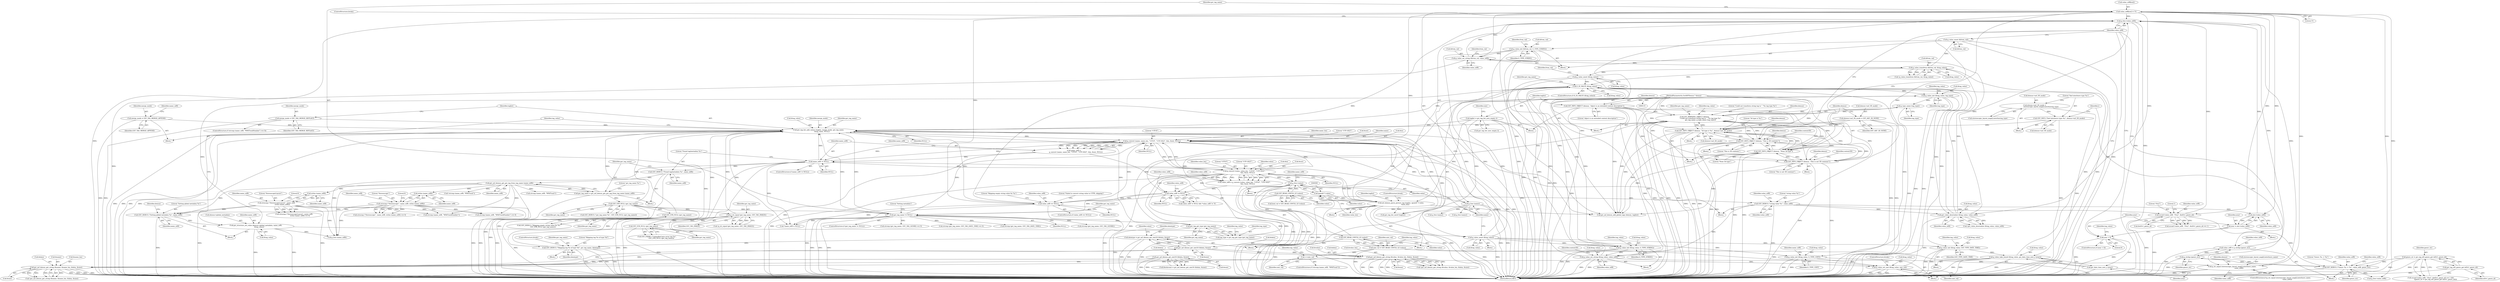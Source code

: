 digraph "1_gst-plugins-ugly_d21017b52a585f145e8d62781bcc1c5fefc7ee37@API" {
"1000476" [label="(Call,g_free (value_utf8))"];
"1000363" [label="(Call,g_value_set_string (&from_val, value_utf8))"];
"1000359" [label="(Call,g_value_init (&from_val, G_TYPE_STRING))"];
"1000384" [label="(Call,g_value_unset (&from_val))"];
"1000369" [label="(Call,g_value_transform (&from_val, &tag_value))"];
"1000353" [label="(Call,gst_value_deserialize (&tag_value, value_utf8))"];
"1000347" [label="(Call,g_value_init (&tag_value, tag_type))"];
"1000569" [label="(Call,G_IS_VALUE (&tag_value))"];
"1000395" [label="(Call,g_value_set_string (&tag_value, value_utf8))"];
"1000391" [label="(Call,g_value_init (&tag_value, G_TYPE_STRING))"];
"1000608" [label="(Call,g_value_unset (&tag_value))"];
"1000601" [label="(Call,gst_structure_set_value (demux->global_metadata, name_utf8,\n              &tag_value))"];
"1000598" [label="(Call,GST_DEBUG (\"Setting global metadata %s\", name_utf8))"];
"1000405" [label="(Call,strncmp (\"StereoscopicLayout\", name_utf8,\n                        strlen (name_utf8)))"];
"1000408" [label="(Call,strlen (name_utf8))"];
"1000233" [label="(Call,gst_asf_demux_get_gst_tag_from_tag_name (name_utf8))"];
"1000228" [label="(Call,GST_DEBUG (\"Found tag/metadata %s\", name_utf8))"];
"1000224" [label="(Call,name_utf8 != NULL)"];
"1000211" [label="(Call,name_utf8 =\n        g_convert (name, name_len, \"UTF-8\", \"UTF-16LE\", &in, &out, NULL))"];
"1000213" [label="(Call,g_convert (name, name_len, \"UTF-8\", \"UTF-16LE\", &in, &out, NULL))"];
"1000611" [label="(Call,g_free (name))"];
"1000247" [label="(Call,g_convert (value, value_len, \"UTF-8\", \"UTF-16LE\",\n              &in, &out, NULL))"];
"1000613" [label="(Call,g_free (value))"];
"1000532" [label="(Call,GST_READ_UINT32_LE (value))"];
"1000499" [label="(Call,(guint8 *) value)"];
"1000509" [label="(Call,GST_READ_UINT32_LE (value))"];
"1000497" [label="(Call,asf_demux_parse_picture_tag (taglist, (guint8 *) value,\n                  value_len))"];
"1000131" [label="(Call,taglist = gst_tag_list_new_empty ())"];
"1000589" [label="(Call,gst_tag_list_add_values (taglist, merge_mode, gst_tag_name,\n              &tag_value, NULL))"];
"1000586" [label="(Call,merge_mode = GST_TAG_MERGE_REPLACE)"];
"1000577" [label="(Call,merge_mode = GST_TAG_MERGE_APPEND)"];
"1000237" [label="(Call,GST_STR_NULL (gst_tag_name))"];
"1000231" [label="(Call,gst_tag_name = gst_asf_demux_get_gst_tag_from_tag_name (name_utf8))"];
"1000492" [label="(Call,GST_STR_NULL (gst_tag_name))"];
"1000486" [label="(Call,g_str_equal (gst_tag_name, GST_TAG_IMAGE))"];
"1000474" [label="(Call,GST_STR_NULL (gst_tag_name))"];
"1000563" [label="(Call,GST_DEBUG (\"Skipping tag %s of type %d\", gst_tag_name, datatype))"];
"1000189" [label="(Call,datatype = gst_asf_demux_get_uint16 (&data, &size))"];
"1000191" [label="(Call,gst_asf_demux_get_uint16 (&data, &size))"];
"1000171" [label="(Call,gst_asf_demux_get_string (&name, &name_len, &data, &size))"];
"1000141" [label="(Call,gst_asf_demux_get_uint16 (&data, &size))"];
"1000198" [label="(Call,gst_asf_demux_get_string (&value, &value_len, &data, &size))"];
"1000375" [label="(Call,GST_WARNING_OBJECT (demux,\n                        \"Could not transform string tag to \" \"%s tag type %s\",\n                        gst_tag_name, g_type_name (tag_type)))"];
"1000446" [label="(Call,GST_INFO_OBJECT (demux, \"3d type is %u\", demux->asf_3D_mode))"];
"1000546" [label="(Call,GST_INFO_OBJECT (demux, \"This is 3D contents\"))"];
"1000459" [label="(Call,GST_INFO_OBJECT (demux, \"None 3d type\"))"];
"1000554" [label="(Call,GST_INFO_OBJECT (demux, \"This is not 3D contenst\"))"];
"1000128" [label="(Call,GST_INFO_OBJECT (demux, \"object is an extended content description\"))"];
"1000116" [label="(MethodParameterIn,GstASFDemux * demux)"];
"1000454" [label="(Call,demux->asf_3D_mode = GST_ASF_3D_NONE)"];
"1000441" [label="(Call,GST_INFO (\"find interleave type %u\", demux->asf_3D_mode))"];
"1000432" [label="(Call,demux->asf_3D_mode =\n                          stereoscopic_layout_map[i].interleaving_type)"];
"1000345" [label="(Call,gst_tag_get_type (gst_tag_name))"];
"1000276" [label="(Call,gst_tag_name != NULL)"];
"1000259" [label="(Call,value_utf8 != NULL)"];
"1000245" [label="(Call,value_utf8 = g_convert (value, value_len, \"UTF-8\", \"UTF-16LE\",\n              &in, &out, NULL))"];
"1000270" [label="(Call,value_utf8[out] = '\0')"];
"1000379" [label="(Call,g_type_name (tag_type))"];
"1000464" [label="(Call,value_utf8 == NULL)"];
"1000536" [label="(Call,strncmp (\"Stereoscopic\", name_utf8, strlen (name_utf8)))"];
"1000539" [label="(Call,strlen (name_utf8))"];
"1000267" [label="(Call,GST_DEBUG (\"string value %s\", value_utf8))"];
"1000301" [label="(Call,g_value_take_boxed (&tag_value, gst_date_time_new_y (year)))"];
"1000297" [label="(Call,g_value_init (&tag_value, GST_TYPE_DATE_TIME))"];
"1000304" [label="(Call,gst_date_time_new_y (year))"];
"1000293" [label="(Call,year > 0)"];
"1000288" [label="(Call,year = atoi (value_utf8))"];
"1000290" [label="(Call,atoi (value_utf8))"];
"1000522" [label="(Call,g_value_set_uint (&tag_value, uint_val))"];
"1000511" [label="(Call,g_value_init (&tag_value, G_TYPE_UINT))"];
"1000520" [label="(Call,++uint_val)"];
"1000507" [label="(Call,uint_val = GST_READ_UINT32_LE (value))"];
"1000381" [label="(Call,g_value_unset (&tag_value))"];
"1000343" [label="(Call,tag_type = gst_tag_get_type (gst_tag_name))"];
"1000319" [label="(Call,sscanf (value_utf8, \"(%u)\", &id3v1_genre_id))"];
"1000424" [label="(Call,g_str_equal (stereoscopic_layout_map[i].interleave_name,\n                            value_utf8))"];
"1000336" [label="(Call,value_utf8 = g_strdup (genre_str))"];
"1000338" [label="(Call,g_strdup (genre_str))"];
"1000330" [label="(Call,GST_DEBUG (\"Genre: %s -> %s\", value_utf8, genre_str))"];
"1000325" [label="(Call,genre_str = gst_tag_id3_genre_get (id3v1_genre_id))"];
"1000327" [label="(Call,gst_tag_id3_genre_get (id3v1_genre_id))"];
"1000331" [label="(Literal,\"Genre: %s -> %s\")"];
"1000243" [label="(Block,)"];
"1000254" [label="(Call,&out)"];
"1000231" [label="(Call,gst_tag_name = gst_asf_demux_get_gst_tag_from_tag_name (name_utf8))"];
"1000541" [label="(Literal,0)"];
"1000498" [label="(Identifier,taglist)"];
"1000269" [label="(Identifier,value_utf8)"];
"1000229" [label="(Literal,\"Found tag/metadata %s\")"];
"1000603" [label="(Identifier,demux)"];
"1000568" [label="(ControlStructure,if (G_IS_VALUE (&tag_value)))"];
"1000355" [label="(Identifier,tag_value)"];
"1000383" [label="(Identifier,tag_value)"];
"1000321" [label="(Literal,\"(%u)\")"];
"1000170" [label="(Call,!gst_asf_demux_get_string (&name, &name_len, &data, &size))"];
"1000200" [label="(Identifier,value)"];
"1000222" [label="(Identifier,NULL)"];
"1000332" [label="(Identifier,value_utf8)"];
"1000347" [label="(Call,g_value_init (&tag_value, tag_type))"];
"1000554" [label="(Call,GST_INFO_OBJECT (demux, \"This is not 3D contenst\"))"];
"1000322" [label="(Call,&id3v1_genre_id)"];
"1000256" [label="(Identifier,NULL)"];
"1000432" [label="(Call,demux->asf_3D_mode =\n                          stereoscopic_layout_map[i].interleaving_type)"];
"1000266" [label="(Block,)"];
"1000249" [label="(Identifier,value_len)"];
"1000442" [label="(Literal,\"find interleave type %u\")"];
"1000547" [label="(Identifier,demux)"];
"1000225" [label="(Identifier,name_utf8)"];
"1000133" [label="(Call,gst_tag_list_new_empty ())"];
"1000348" [label="(Call,&tag_value)"];
"1000404" [label="(Call,strncmp (\"StereoscopicLayout\", name_utf8,\n                        strlen (name_utf8)) == 0)"];
"1000540" [label="(Identifier,name_utf8)"];
"1000283" [label="(Identifier,gst_tag_name)"];
"1000524" [label="(Identifier,tag_value)"];
"1000602" [label="(Call,demux->global_metadata)"];
"1000433" [label="(Call,demux->asf_3D_mode)"];
"1000486" [label="(Call,g_str_equal (gst_tag_name, GST_TAG_IMAGE))"];
"1000545" [label="(Block,)"];
"1000609" [label="(Call,&tag_value)"];
"1000614" [label="(Identifier,value)"];
"1000487" [label="(Identifier,gst_tag_name)"];
"1000507" [label="(Call,uint_val = GST_READ_UINT32_LE (value))"];
"1000171" [label="(Call,gst_asf_demux_get_string (&name, &name_len, &data, &size))"];
"1000499" [label="(Call,(guint8 *) value)"];
"1000463" [label="(ControlStructure,if (value_utf8 == NULL))"];
"1000521" [label="(Identifier,uint_val)"];
"1000522" [label="(Call,g_value_set_uint (&tag_value, uint_val))"];
"1000178" [label="(Call,&size)"];
"1000199" [label="(Call,&value)"];
"1000278" [label="(Identifier,NULL)"];
"1000605" [label="(Identifier,name_utf8)"];
"1000246" [label="(Identifier,value_utf8)"];
"1000580" [label="(ControlStructure,if (strcmp (name_utf8, \"WM/TrackNumber\") == 0))"];
"1000518" [label="(Identifier,name_utf8)"];
"1000212" [label="(Identifier,name_utf8)"];
"1000129" [label="(Identifier,demux)"];
"1000289" [label="(Identifier,year)"];
"1000567" [label="(ControlStructure,break;)"];
"1000612" [label="(Identifier,name)"];
"1000516" [label="(Call,!strcmp (name_utf8, \"WM/Track\"))"];
"1000455" [label="(Call,demux->asf_3D_mode)"];
"1000410" [label="(Literal,0)"];
"1000370" [label="(Call,&from_val)"];
"1000305" [label="(Identifier,year)"];
"1000472" [label="(Call,GST_DEBUG (\"Skipping empty string value for %s\",\n                GST_STR_NULL (gst_tag_name)))"];
"1000228" [label="(Call,GST_DEBUG (\"Found tag/metadata %s\", name_utf8))"];
"1000132" [label="(Identifier,taglist)"];
"1000259" [label="(Call,value_utf8 != NULL)"];
"1000309" [label="(Call,strcmp (gst_tag_name, GST_TAG_GENRE))"];
"1000234" [label="(Identifier,name_utf8)"];
"1000337" [label="(Identifier,value_utf8)"];
"1000317" [label="(Call,sscanf (value_utf8, \"(%u)\", &id3v1_genre_id) == 1 &&\n                    ((genre_str = gst_tag_id3_genre_get (id3v1_genre_id))))"];
"1000478" [label="(ControlStructure,break;)"];
"1000356" [label="(Identifier,value_utf8)"];
"1000613" [label="(Call,g_free (value))"];
"1000583" [label="(Identifier,name_utf8)"];
"1000333" [label="(Identifier,genre_str)"];
"1000319" [label="(Call,sscanf (value_utf8, \"(%u)\", &id3v1_genre_id))"];
"1000424" [label="(Call,g_str_equal (stereoscopic_layout_map[i].interleave_name,\n                            value_utf8))"];
"1000371" [label="(Identifier,from_val)"];
"1000530" [label="(Call,bool_val = GST_READ_UINT32_LE (value))"];
"1000344" [label="(Identifier,tag_type)"];
"1000550" [label="(Identifier,content3D)"];
"1000616" [label="(Identifier,name_utf8)"];
"1000271" [label="(Call,value_utf8[out])"];
"1000381" [label="(Call,g_value_unset (&tag_value))"];
"1000343" [label="(Call,tag_type = gst_tag_get_type (gst_tag_name))"];
"1000292" [label="(ControlStructure,if (year > 0))"];
"1000377" [label="(Literal,\"Could not transform string tag to \" \"%s tag type %s\")"];
"1000275" [label="(ControlStructure,if (gst_tag_name != NULL))"];
"1000328" [label="(Identifier,id3v1_genre_id)"];
"1000394" [label="(Identifier,G_TYPE_STRING)"];
"1000176" [label="(Call,&data)"];
"1000465" [label="(Identifier,value_utf8)"];
"1000589" [label="(Call,gst_tag_list_add_values (taglist, merge_mode, gst_tag_name,\n              &tag_value, NULL))"];
"1000230" [label="(Identifier,name_utf8)"];
"1000505" [label="(Block,)"];
"1000536" [label="(Call,strncmp (\"Stereoscopic\", name_utf8, strlen (name_utf8)))"];
"1000116" [label="(MethodParameterIn,GstASFDemux * demux)"];
"1000245" [label="(Call,value_utf8 = g_convert (value, value_len, \"UTF-8\", \"UTF-16LE\",\n              &in, &out, NULL))"];
"1000227" [label="(Block,)"];
"1000329" [label="(Block,)"];
"1000474" [label="(Call,GST_STR_NULL (gst_tag_name))"];
"1000144" [label="(Call,&size)"];
"1000626" [label="(Call,gst_tag_list_unref (taglist))"];
"1000446" [label="(Call,GST_INFO_OBJECT (demux, \"3d type is %u\", demux->asf_3D_mode))"];
"1000501" [label="(Identifier,value)"];
"1000508" [label="(Identifier,uint_val)"];
"1000303" [label="(Identifier,tag_value)"];
"1000325" [label="(Call,genre_str = gst_tag_id3_genre_get (id3v1_genre_id))"];
"1000128" [label="(Call,GST_INFO_OBJECT (demux, \"object is an extended content description\"))"];
"1000398" [label="(Identifier,value_utf8)"];
"1000205" [label="(Call,&size)"];
"1000407" [label="(Identifier,name_utf8)"];
"1000434" [label="(Identifier,demux)"];
"1000509" [label="(Call,GST_READ_UINT32_LE (value))"];
"1000466" [label="(Identifier,NULL)"];
"1000203" [label="(Call,&data)"];
"1000352" [label="(Call,!gst_value_deserialize (&tag_value, value_utf8))"];
"1000226" [label="(Identifier,NULL)"];
"1000335" [label="(Identifier,value_utf8)"];
"1000131" [label="(Call,taglist = gst_tag_list_new_empty ())"];
"1000476" [label="(Call,g_free (value_utf8))"];
"1000555" [label="(Identifier,demux)"];
"1000264" [label="(Identifier,value_utf8)"];
"1000190" [label="(Identifier,datatype)"];
"1000459" [label="(Call,GST_INFO_OBJECT (demux, \"None 3d type\"))"];
"1000334" [label="(Call,g_free (value_utf8))"];
"1000261" [label="(Identifier,NULL)"];
"1000469" [label="(Literal,\"Failed to convert string value to UTF8, skipping\")"];
"1000406" [label="(Literal,\"StereoscopicLayout\")"];
"1000617" [label="(Call,gst_asf_demux_add_global_tags (demux, taglist))"];
"1000473" [label="(Literal,\"Skipping empty string value for %s\")"];
"1000304" [label="(Call,gst_date_time_new_y (year))"];
"1000533" [label="(Identifier,value)"];
"1000606" [label="(Call,&tag_value)"];
"1000490" [label="(Call,GST_FIXME (\"Unhandled byte array tag %s\",\n                  GST_STR_NULL (gst_tag_name)))"];
"1000538" [label="(Identifier,name_utf8)"];
"1000302" [label="(Call,&tag_value)"];
"1000308" [label="(Call,strcmp (gst_tag_name, GST_TAG_GENRE) == 0)"];
"1000216" [label="(Literal,\"UTF-8\")"];
"1000130" [label="(Literal,\"object is an extended content description\")"];
"1000600" [label="(Identifier,name_utf8)"];
"1000590" [label="(Identifier,taglist)"];
"1000430" [label="(Identifier,value_utf8)"];
"1000247" [label="(Call,g_convert (value, value_len, \"UTF-8\", \"UTF-16LE\",\n              &in, &out, NULL))"];
"1000475" [label="(Identifier,gst_tag_name)"];
"1000526" [label="(ControlStructure,break;)"];
"1000291" [label="(Identifier,value_utf8)"];
"1000238" [label="(Identifier,gst_tag_name)"];
"1000386" [label="(Identifier,from_val)"];
"1000141" [label="(Call,gst_asf_demux_get_uint16 (&data, &size))"];
"1000250" [label="(Literal,\"UTF-8\")"];
"1000277" [label="(Identifier,gst_tag_name)"];
"1000376" [label="(Identifier,demux)"];
"1000582" [label="(Call,strcmp (name_utf8, \"WM/TrackNumber\"))"];
"1000611" [label="(Call,g_free (name))"];
"1000460" [label="(Identifier,demux)"];
"1000172" [label="(Call,&name)"];
"1000535" [label="(Call,strncmp (\"Stereoscopic\", name_utf8, strlen (name_utf8)) == 0)"];
"1000532" [label="(Call,GST_READ_UINT32_LE (value))"];
"1000268" [label="(Literal,\"string value %s\")"];
"1000191" [label="(Call,gst_asf_demux_get_uint16 (&data, &size))"];
"1000301" [label="(Call,g_value_take_boxed (&tag_value, gst_date_time_new_y (year)))"];
"1000392" [label="(Call,&tag_value)"];
"1000441" [label="(Call,GST_INFO (\"find interleave type %u\", demux->asf_3D_mode))"];
"1000260" [label="(Identifier,value_utf8)"];
"1000397" [label="(Identifier,tag_value)"];
"1000345" [label="(Call,gst_tag_get_type (gst_tag_name))"];
"1000558" [label="(Identifier,content3D)"];
"1000139" [label="(Call,blockcount = gst_asf_demux_get_uint16 (&data, &size))"];
"1000630" [label="(MethodReturn,RET)"];
"1000288" [label="(Call,year = atoi (value_utf8))"];
"1000232" [label="(Identifier,gst_tag_name)"];
"1000380" [label="(Identifier,tag_type)"];
"1000395" [label="(Call,g_value_set_string (&tag_value, value_utf8))"];
"1000601" [label="(Call,gst_structure_set_value (demux->global_metadata, name_utf8,\n              &tag_value))"];
"1000251" [label="(Literal,\"UTF-16LE\")"];
"1000174" [label="(Call,&name_len)"];
"1000575" [label="(Block,)"];
"1000587" [label="(Identifier,merge_mode)"];
"1000318" [label="(Call,sscanf (value_utf8, \"(%u)\", &id3v1_genre_id) == 1)"];
"1000563" [label="(Call,GST_DEBUG (\"Skipping tag %s of type %d\", gst_tag_name, datatype))"];
"1000324" [label="(Literal,1)"];
"1000270" [label="(Call,value_utf8[out] = '\0')"];
"1000615" [label="(Call,g_free (name_utf8))"];
"1000233" [label="(Call,gst_asf_demux_get_gst_tag_from_tag_name (name_utf8))"];
"1000375" [label="(Call,GST_WARNING_OBJECT (demux,\n                        \"Could not transform string tag to \" \"%s tag type %s\",\n                        gst_tag_name, g_type_name (tag_type)))"];
"1000493" [label="(Identifier,gst_tag_name)"];
"1000363" [label="(Call,g_value_set_string (&from_val, value_utf8))"];
"1000192" [label="(Call,&data)"];
"1000458" [label="(Identifier,GST_ASF_3D_NONE)"];
"1000588" [label="(Identifier,GST_TAG_MERGE_REPLACE)"];
"1000565" [label="(Identifier,gst_tag_name)"];
"1000385" [label="(Call,&from_val)"];
"1000213" [label="(Call,g_convert (name, name_len, \"UTF-8\", \"UTF-16LE\", &in, &out, NULL))"];
"1000546" [label="(Call,GST_INFO_OBJECT (demux, \"This is 3D contents\"))"];
"1000569" [label="(Call,G_IS_VALUE (&tag_value))"];
"1000520" [label="(Call,++uint_val)"];
"1000198" [label="(Call,gst_asf_demux_get_string (&value, &value_len, &data, &size))"];
"1000364" [label="(Call,&from_val)"];
"1000208" [label="(Call,g_free (name))"];
"1000186" [label="(Call,g_free (name))"];
"1000362" [label="(Identifier,G_TYPE_STRING)"];
"1000379" [label="(Call,g_type_name (tag_type))"];
"1000400" [label="(Identifier,content3D)"];
"1000366" [label="(Identifier,value_utf8)"];
"1000581" [label="(Call,strcmp (name_utf8, \"WM/TrackNumber\") == 0)"];
"1000215" [label="(Identifier,name_len)"];
"1000595" [label="(Identifier,NULL)"];
"1000566" [label="(Identifier,datatype)"];
"1000330" [label="(Call,GST_DEBUG (\"Genre: %s -> %s\", value_utf8, genre_str))"];
"1000512" [label="(Call,&tag_value)"];
"1000326" [label="(Identifier,genre_str)"];
"1000267" [label="(Call,GST_DEBUG (\"string value %s\", value_utf8))"];
"1000368" [label="(Call,!g_value_transform (&from_val, &tag_value))"];
"1000454" [label="(Call,demux->asf_3D_mode = GST_ASF_3D_NONE)"];
"1000453" [label="(Block,)"];
"1000537" [label="(Literal,\"Stereoscopic\")"];
"1000391" [label="(Call,g_value_init (&tag_value, G_TYPE_STRING))"];
"1000492" [label="(Call,GST_STR_NULL (gst_tag_name))"];
"1000511" [label="(Call,g_value_init (&tag_value, G_TYPE_UINT))"];
"1000523" [label="(Call,&tag_value)"];
"1000339" [label="(Identifier,genre_str)"];
"1000217" [label="(Literal,\"UTF-16LE\")"];
"1000548" [label="(Literal,\"This is 3D contents\")"];
"1000295" [label="(Literal,0)"];
"1000539" [label="(Call,strlen (name_utf8))"];
"1000360" [label="(Call,&from_val)"];
"1000556" [label="(Literal,\"This is not 3D contenst\")"];
"1000423" [label="(ControlStructure,if (g_str_equal (stereoscopic_layout_map[i].interleave_name,\n                            value_utf8)))"];
"1000155" [label="(Block,)"];
"1000341" [label="(Block,)"];
"1000384" [label="(Call,g_value_unset (&from_val))"];
"1000350" [label="(Identifier,tag_type)"];
"1000220" [label="(Call,&out)"];
"1000497" [label="(Call,asf_demux_parse_picture_tag (taglist, (guint8 *) value,\n                  value_len))"];
"1000201" [label="(Call,&value_len)"];
"1000431" [label="(Block,)"];
"1000382" [label="(Call,&tag_value)"];
"1000189" [label="(Call,datatype = gst_asf_demux_get_uint16 (&data, &size))"];
"1000608" [label="(Call,g_value_unset (&tag_value))"];
"1000390" [label="(Literal,\"Setting metadata\")"];
"1000297" [label="(Call,g_value_init (&tag_value, GST_TYPE_DATE_TIME))"];
"1000272" [label="(Identifier,value_utf8)"];
"1000572" [label="(Block,)"];
"1000258" [label="(Call,value_utf8 != NULL && *value_utf8 != '\0')"];
"1000290" [label="(Call,atoi (value_utf8))"];
"1000298" [label="(Call,&tag_value)"];
"1000349" [label="(Identifier,tag_value)"];
"1000165" [label="(Call,*name_utf8 = NULL)"];
"1000346" [label="(Identifier,gst_tag_name)"];
"1000197" [label="(Call,!gst_asf_demux_get_string (&value, &value_len, &data, &size))"];
"1000281" [label="(Call,strcmp (gst_tag_name, GST_TAG_DATE_TIME) == 0)"];
"1000300" [label="(Identifier,GST_TYPE_DATE_TIME)"];
"1000276" [label="(Call,gst_tag_name != NULL)"];
"1000401" [label="(Block,)"];
"1000357" [label="(Block,)"];
"1000591" [label="(Identifier,merge_mode)"];
"1000597" [label="(Block,)"];
"1000299" [label="(Identifier,tag_value)"];
"1000223" [label="(ControlStructure,if (name_utf8 != NULL))"];
"1000592" [label="(Identifier,gst_tag_name)"];
"1000593" [label="(Call,&tag_value)"];
"1000586" [label="(Call,merge_mode = GST_TAG_MERGE_REPLACE)"];
"1000237" [label="(Call,GST_STR_NULL (gst_tag_name))"];
"1000235" [label="(Call,GST_DEBUG (\"gst_tag_name %s\", GST_STR_NULL (gst_tag_name)))"];
"1000436" [label="(Call,stereoscopic_layout_map[i].interleaving_type)"];
"1000598" [label="(Call,GST_DEBUG (\"Setting global metadata %s\", name_utf8))"];
"1000296" [label="(Block,)"];
"1000525" [label="(Identifier,uint_val)"];
"1000513" [label="(Identifier,tag_value)"];
"1000388" [label="(Block,)"];
"1000562" [label="(Block,)"];
"1000194" [label="(Call,&size)"];
"1000214" [label="(Identifier,name)"];
"1000570" [label="(Call,&tag_value)"];
"1000218" [label="(Call,&in)"];
"1000485" [label="(Call,!g_str_equal (gst_tag_name, GST_TAG_IMAGE))"];
"1000448" [label="(Literal,\"3d type is %u\")"];
"1000274" [label="(Literal,'\0')"];
"1000293" [label="(Call,year > 0)"];
"1000553" [label="(Block,)"];
"1000327" [label="(Call,gst_tag_id3_genre_get (id3v1_genre_id))"];
"1000488" [label="(Identifier,GST_TAG_IMAGE)"];
"1000248" [label="(Identifier,value)"];
"1000496" [label="(Block,)"];
"1000464" [label="(Call,value_utf8 == NULL)"];
"1000336" [label="(Call,value_utf8 = g_strdup (genre_str))"];
"1000365" [label="(Identifier,from_val)"];
"1000286" [label="(Block,)"];
"1000252" [label="(Call,&in)"];
"1000514" [label="(Identifier,G_TYPE_UINT)"];
"1000502" [label="(Identifier,value_len)"];
"1000517" [label="(Call,strcmp (name_utf8, \"WM/Track\"))"];
"1000408" [label="(Call,strlen (name_utf8))"];
"1000579" [label="(Identifier,GST_TAG_MERGE_APPEND)"];
"1000564" [label="(Literal,\"Skipping tag %s of type %d\")"];
"1000224" [label="(Call,name_utf8 != NULL)"];
"1000354" [label="(Call,&tag_value)"];
"1000461" [label="(Literal,\"None 3d type\")"];
"1000294" [label="(Identifier,year)"];
"1000425" [label="(Call,stereoscopic_layout_map[i].interleave_name)"];
"1000447" [label="(Identifier,demux)"];
"1000338" [label="(Call,g_strdup (genre_str))"];
"1000369" [label="(Call,g_value_transform (&from_val, &tag_value))"];
"1000610" [label="(Identifier,tag_value)"];
"1000136" [label="(Identifier,size)"];
"1000372" [label="(Call,&tag_value)"];
"1000503" [label="(ControlStructure,break;)"];
"1000374" [label="(Block,)"];
"1000236" [label="(Literal,\"gst_tag_name %s\")"];
"1000599" [label="(Literal,\"Setting global metadata %s\")"];
"1000477" [label="(Identifier,value_utf8)"];
"1000396" [label="(Call,&tag_value)"];
"1000510" [label="(Identifier,value)"];
"1000449" [label="(Call,demux->asf_3D_mode)"];
"1000574" [label="(Identifier,gst_tag_name)"];
"1000142" [label="(Call,&data)"];
"1000282" [label="(Call,strcmp (gst_tag_name, GST_TAG_DATE_TIME))"];
"1000359" [label="(Call,g_value_init (&from_val, G_TYPE_STRING))"];
"1000353" [label="(Call,gst_value_deserialize (&tag_value, value_utf8))"];
"1000578" [label="(Identifier,merge_mode)"];
"1000515" [label="(ControlStructure,if (!strcmp (name_utf8, \"WM/Track\")))"];
"1000378" [label="(Identifier,gst_tag_name)"];
"1000409" [label="(Identifier,name_utf8)"];
"1000421" [label="(Identifier,i)"];
"1000405" [label="(Call,strncmp (\"StereoscopicLayout\", name_utf8,\n                        strlen (name_utf8)))"];
"1000320" [label="(Identifier,value_utf8)"];
"1000577" [label="(Call,merge_mode = GST_TAG_MERGE_APPEND)"];
"1000443" [label="(Call,demux->asf_3D_mode)"];
"1000119" [label="(Block,)"];
"1000211" [label="(Call,name_utf8 =\n        g_convert (name, name_len, \"UTF-8\", \"UTF-16LE\", &in, &out, NULL))"];
"1000476" -> "1000243"  [label="AST: "];
"1000476" -> "1000477"  [label="CFG: "];
"1000477" -> "1000476"  [label="AST: "];
"1000478" -> "1000476"  [label="CFG: "];
"1000476" -> "1000630"  [label="DDG: "];
"1000476" -> "1000630"  [label="DDG: "];
"1000363" -> "1000476"  [label="DDG: "];
"1000353" -> "1000476"  [label="DDG: "];
"1000290" -> "1000476"  [label="DDG: "];
"1000464" -> "1000476"  [label="DDG: "];
"1000395" -> "1000476"  [label="DDG: "];
"1000319" -> "1000476"  [label="DDG: "];
"1000424" -> "1000476"  [label="DDG: "];
"1000270" -> "1000476"  [label="DDG: "];
"1000336" -> "1000476"  [label="DDG: "];
"1000363" -> "1000357"  [label="AST: "];
"1000363" -> "1000366"  [label="CFG: "];
"1000364" -> "1000363"  [label="AST: "];
"1000366" -> "1000363"  [label="AST: "];
"1000371" -> "1000363"  [label="CFG: "];
"1000363" -> "1000630"  [label="DDG: "];
"1000359" -> "1000363"  [label="DDG: "];
"1000353" -> "1000363"  [label="DDG: "];
"1000270" -> "1000363"  [label="DDG: "];
"1000363" -> "1000369"  [label="DDG: "];
"1000359" -> "1000357"  [label="AST: "];
"1000359" -> "1000362"  [label="CFG: "];
"1000360" -> "1000359"  [label="AST: "];
"1000362" -> "1000359"  [label="AST: "];
"1000365" -> "1000359"  [label="CFG: "];
"1000359" -> "1000630"  [label="DDG: "];
"1000359" -> "1000630"  [label="DDG: "];
"1000384" -> "1000359"  [label="DDG: "];
"1000391" -> "1000359"  [label="DDG: "];
"1000359" -> "1000391"  [label="DDG: "];
"1000384" -> "1000357"  [label="AST: "];
"1000384" -> "1000385"  [label="CFG: "];
"1000385" -> "1000384"  [label="AST: "];
"1000477" -> "1000384"  [label="CFG: "];
"1000384" -> "1000630"  [label="DDG: "];
"1000384" -> "1000630"  [label="DDG: "];
"1000369" -> "1000384"  [label="DDG: "];
"1000369" -> "1000368"  [label="AST: "];
"1000369" -> "1000372"  [label="CFG: "];
"1000370" -> "1000369"  [label="AST: "];
"1000372" -> "1000369"  [label="AST: "];
"1000368" -> "1000369"  [label="CFG: "];
"1000369" -> "1000630"  [label="DDG: "];
"1000369" -> "1000368"  [label="DDG: "];
"1000369" -> "1000368"  [label="DDG: "];
"1000353" -> "1000369"  [label="DDG: "];
"1000369" -> "1000381"  [label="DDG: "];
"1000369" -> "1000569"  [label="DDG: "];
"1000353" -> "1000352"  [label="AST: "];
"1000353" -> "1000356"  [label="CFG: "];
"1000354" -> "1000353"  [label="AST: "];
"1000356" -> "1000353"  [label="AST: "];
"1000352" -> "1000353"  [label="CFG: "];
"1000353" -> "1000630"  [label="DDG: "];
"1000353" -> "1000352"  [label="DDG: "];
"1000353" -> "1000352"  [label="DDG: "];
"1000347" -> "1000353"  [label="DDG: "];
"1000267" -> "1000353"  [label="DDG: "];
"1000270" -> "1000353"  [label="DDG: "];
"1000353" -> "1000569"  [label="DDG: "];
"1000347" -> "1000341"  [label="AST: "];
"1000347" -> "1000350"  [label="CFG: "];
"1000348" -> "1000347"  [label="AST: "];
"1000350" -> "1000347"  [label="AST: "];
"1000355" -> "1000347"  [label="CFG: "];
"1000347" -> "1000630"  [label="DDG: "];
"1000347" -> "1000630"  [label="DDG: "];
"1000569" -> "1000347"  [label="DDG: "];
"1000608" -> "1000347"  [label="DDG: "];
"1000343" -> "1000347"  [label="DDG: "];
"1000347" -> "1000379"  [label="DDG: "];
"1000569" -> "1000568"  [label="AST: "];
"1000569" -> "1000570"  [label="CFG: "];
"1000570" -> "1000569"  [label="AST: "];
"1000574" -> "1000569"  [label="CFG: "];
"1000612" -> "1000569"  [label="CFG: "];
"1000569" -> "1000630"  [label="DDG: "];
"1000569" -> "1000630"  [label="DDG: "];
"1000569" -> "1000297"  [label="DDG: "];
"1000569" -> "1000391"  [label="DDG: "];
"1000569" -> "1000511"  [label="DDG: "];
"1000395" -> "1000569"  [label="DDG: "];
"1000301" -> "1000569"  [label="DDG: "];
"1000522" -> "1000569"  [label="DDG: "];
"1000381" -> "1000569"  [label="DDG: "];
"1000608" -> "1000569"  [label="DDG: "];
"1000569" -> "1000589"  [label="DDG: "];
"1000569" -> "1000601"  [label="DDG: "];
"1000395" -> "1000388"  [label="AST: "];
"1000395" -> "1000398"  [label="CFG: "];
"1000396" -> "1000395"  [label="AST: "];
"1000398" -> "1000395"  [label="AST: "];
"1000400" -> "1000395"  [label="CFG: "];
"1000395" -> "1000630"  [label="DDG: "];
"1000395" -> "1000630"  [label="DDG: "];
"1000391" -> "1000395"  [label="DDG: "];
"1000267" -> "1000395"  [label="DDG: "];
"1000270" -> "1000395"  [label="DDG: "];
"1000395" -> "1000424"  [label="DDG: "];
"1000391" -> "1000388"  [label="AST: "];
"1000391" -> "1000394"  [label="CFG: "];
"1000392" -> "1000391"  [label="AST: "];
"1000394" -> "1000391"  [label="AST: "];
"1000397" -> "1000391"  [label="CFG: "];
"1000391" -> "1000630"  [label="DDG: "];
"1000391" -> "1000630"  [label="DDG: "];
"1000608" -> "1000391"  [label="DDG: "];
"1000608" -> "1000572"  [label="AST: "];
"1000608" -> "1000609"  [label="CFG: "];
"1000609" -> "1000608"  [label="AST: "];
"1000612" -> "1000608"  [label="CFG: "];
"1000608" -> "1000630"  [label="DDG: "];
"1000608" -> "1000630"  [label="DDG: "];
"1000608" -> "1000297"  [label="DDG: "];
"1000608" -> "1000511"  [label="DDG: "];
"1000601" -> "1000608"  [label="DDG: "];
"1000589" -> "1000608"  [label="DDG: "];
"1000601" -> "1000597"  [label="AST: "];
"1000601" -> "1000606"  [label="CFG: "];
"1000602" -> "1000601"  [label="AST: "];
"1000605" -> "1000601"  [label="AST: "];
"1000606" -> "1000601"  [label="AST: "];
"1000610" -> "1000601"  [label="CFG: "];
"1000601" -> "1000630"  [label="DDG: "];
"1000601" -> "1000630"  [label="DDG: "];
"1000598" -> "1000601"  [label="DDG: "];
"1000601" -> "1000615"  [label="DDG: "];
"1000598" -> "1000597"  [label="AST: "];
"1000598" -> "1000600"  [label="CFG: "];
"1000599" -> "1000598"  [label="AST: "];
"1000600" -> "1000598"  [label="AST: "];
"1000603" -> "1000598"  [label="CFG: "];
"1000598" -> "1000630"  [label="DDG: "];
"1000405" -> "1000598"  [label="DDG: "];
"1000233" -> "1000598"  [label="DDG: "];
"1000536" -> "1000598"  [label="DDG: "];
"1000405" -> "1000404"  [label="AST: "];
"1000405" -> "1000408"  [label="CFG: "];
"1000406" -> "1000405"  [label="AST: "];
"1000407" -> "1000405"  [label="AST: "];
"1000408" -> "1000405"  [label="AST: "];
"1000410" -> "1000405"  [label="CFG: "];
"1000405" -> "1000630"  [label="DDG: "];
"1000405" -> "1000630"  [label="DDG: "];
"1000405" -> "1000404"  [label="DDG: "];
"1000405" -> "1000404"  [label="DDG: "];
"1000405" -> "1000404"  [label="DDG: "];
"1000408" -> "1000405"  [label="DDG: "];
"1000405" -> "1000581"  [label="DDG: "];
"1000405" -> "1000582"  [label="DDG: "];
"1000405" -> "1000615"  [label="DDG: "];
"1000408" -> "1000409"  [label="CFG: "];
"1000409" -> "1000408"  [label="AST: "];
"1000233" -> "1000408"  [label="DDG: "];
"1000233" -> "1000231"  [label="AST: "];
"1000233" -> "1000234"  [label="CFG: "];
"1000234" -> "1000233"  [label="AST: "];
"1000231" -> "1000233"  [label="CFG: "];
"1000233" -> "1000630"  [label="DDG: "];
"1000233" -> "1000231"  [label="DDG: "];
"1000228" -> "1000233"  [label="DDG: "];
"1000233" -> "1000516"  [label="DDG: "];
"1000233" -> "1000517"  [label="DDG: "];
"1000233" -> "1000539"  [label="DDG: "];
"1000233" -> "1000581"  [label="DDG: "];
"1000233" -> "1000582"  [label="DDG: "];
"1000233" -> "1000615"  [label="DDG: "];
"1000228" -> "1000227"  [label="AST: "];
"1000228" -> "1000230"  [label="CFG: "];
"1000229" -> "1000228"  [label="AST: "];
"1000230" -> "1000228"  [label="AST: "];
"1000232" -> "1000228"  [label="CFG: "];
"1000228" -> "1000630"  [label="DDG: "];
"1000224" -> "1000228"  [label="DDG: "];
"1000224" -> "1000223"  [label="AST: "];
"1000224" -> "1000226"  [label="CFG: "];
"1000225" -> "1000224"  [label="AST: "];
"1000226" -> "1000224"  [label="AST: "];
"1000229" -> "1000224"  [label="CFG: "];
"1000612" -> "1000224"  [label="CFG: "];
"1000224" -> "1000630"  [label="DDG: "];
"1000224" -> "1000630"  [label="DDG: "];
"1000224" -> "1000165"  [label="DDG: "];
"1000224" -> "1000213"  [label="DDG: "];
"1000211" -> "1000224"  [label="DDG: "];
"1000213" -> "1000224"  [label="DDG: "];
"1000224" -> "1000247"  [label="DDG: "];
"1000224" -> "1000589"  [label="DDG: "];
"1000224" -> "1000615"  [label="DDG: "];
"1000211" -> "1000155"  [label="AST: "];
"1000211" -> "1000213"  [label="CFG: "];
"1000212" -> "1000211"  [label="AST: "];
"1000213" -> "1000211"  [label="AST: "];
"1000225" -> "1000211"  [label="CFG: "];
"1000211" -> "1000630"  [label="DDG: "];
"1000213" -> "1000211"  [label="DDG: "];
"1000213" -> "1000211"  [label="DDG: "];
"1000213" -> "1000211"  [label="DDG: "];
"1000213" -> "1000211"  [label="DDG: "];
"1000213" -> "1000211"  [label="DDG: "];
"1000213" -> "1000211"  [label="DDG: "];
"1000213" -> "1000211"  [label="DDG: "];
"1000213" -> "1000222"  [label="CFG: "];
"1000214" -> "1000213"  [label="AST: "];
"1000215" -> "1000213"  [label="AST: "];
"1000216" -> "1000213"  [label="AST: "];
"1000217" -> "1000213"  [label="AST: "];
"1000218" -> "1000213"  [label="AST: "];
"1000220" -> "1000213"  [label="AST: "];
"1000222" -> "1000213"  [label="AST: "];
"1000213" -> "1000630"  [label="DDG: "];
"1000213" -> "1000630"  [label="DDG: "];
"1000213" -> "1000630"  [label="DDG: "];
"1000213" -> "1000630"  [label="DDG: "];
"1000611" -> "1000213"  [label="DDG: "];
"1000247" -> "1000213"  [label="DDG: "];
"1000247" -> "1000213"  [label="DDG: "];
"1000589" -> "1000213"  [label="DDG: "];
"1000276" -> "1000213"  [label="DDG: "];
"1000464" -> "1000213"  [label="DDG: "];
"1000213" -> "1000247"  [label="DDG: "];
"1000213" -> "1000247"  [label="DDG: "];
"1000213" -> "1000611"  [label="DDG: "];
"1000611" -> "1000155"  [label="AST: "];
"1000611" -> "1000612"  [label="CFG: "];
"1000612" -> "1000611"  [label="AST: "];
"1000614" -> "1000611"  [label="CFG: "];
"1000611" -> "1000630"  [label="DDG: "];
"1000611" -> "1000630"  [label="DDG: "];
"1000611" -> "1000186"  [label="DDG: "];
"1000611" -> "1000208"  [label="DDG: "];
"1000247" -> "1000245"  [label="AST: "];
"1000247" -> "1000256"  [label="CFG: "];
"1000248" -> "1000247"  [label="AST: "];
"1000249" -> "1000247"  [label="AST: "];
"1000250" -> "1000247"  [label="AST: "];
"1000251" -> "1000247"  [label="AST: "];
"1000252" -> "1000247"  [label="AST: "];
"1000254" -> "1000247"  [label="AST: "];
"1000256" -> "1000247"  [label="AST: "];
"1000245" -> "1000247"  [label="CFG: "];
"1000247" -> "1000630"  [label="DDG: "];
"1000247" -> "1000630"  [label="DDG: "];
"1000247" -> "1000630"  [label="DDG: "];
"1000247" -> "1000630"  [label="DDG: "];
"1000247" -> "1000245"  [label="DDG: "];
"1000247" -> "1000245"  [label="DDG: "];
"1000247" -> "1000245"  [label="DDG: "];
"1000247" -> "1000245"  [label="DDG: "];
"1000247" -> "1000245"  [label="DDG: "];
"1000247" -> "1000245"  [label="DDG: "];
"1000247" -> "1000245"  [label="DDG: "];
"1000613" -> "1000247"  [label="DDG: "];
"1000497" -> "1000247"  [label="DDG: "];
"1000247" -> "1000259"  [label="DDG: "];
"1000247" -> "1000497"  [label="DDG: "];
"1000247" -> "1000613"  [label="DDG: "];
"1000613" -> "1000155"  [label="AST: "];
"1000613" -> "1000614"  [label="CFG: "];
"1000614" -> "1000613"  [label="AST: "];
"1000616" -> "1000613"  [label="CFG: "];
"1000613" -> "1000630"  [label="DDG: "];
"1000613" -> "1000630"  [label="DDG: "];
"1000613" -> "1000499"  [label="DDG: "];
"1000613" -> "1000509"  [label="DDG: "];
"1000613" -> "1000532"  [label="DDG: "];
"1000532" -> "1000613"  [label="DDG: "];
"1000499" -> "1000613"  [label="DDG: "];
"1000509" -> "1000613"  [label="DDG: "];
"1000532" -> "1000530"  [label="AST: "];
"1000532" -> "1000533"  [label="CFG: "];
"1000533" -> "1000532"  [label="AST: "];
"1000530" -> "1000532"  [label="CFG: "];
"1000532" -> "1000630"  [label="DDG: "];
"1000532" -> "1000530"  [label="DDG: "];
"1000499" -> "1000497"  [label="AST: "];
"1000499" -> "1000501"  [label="CFG: "];
"1000500" -> "1000499"  [label="AST: "];
"1000501" -> "1000499"  [label="AST: "];
"1000502" -> "1000499"  [label="CFG: "];
"1000499" -> "1000630"  [label="DDG: "];
"1000499" -> "1000497"  [label="DDG: "];
"1000509" -> "1000507"  [label="AST: "];
"1000509" -> "1000510"  [label="CFG: "];
"1000510" -> "1000509"  [label="AST: "];
"1000507" -> "1000509"  [label="CFG: "];
"1000509" -> "1000630"  [label="DDG: "];
"1000509" -> "1000507"  [label="DDG: "];
"1000497" -> "1000496"  [label="AST: "];
"1000497" -> "1000502"  [label="CFG: "];
"1000498" -> "1000497"  [label="AST: "];
"1000502" -> "1000497"  [label="AST: "];
"1000503" -> "1000497"  [label="CFG: "];
"1000497" -> "1000630"  [label="DDG: "];
"1000497" -> "1000630"  [label="DDG: "];
"1000497" -> "1000630"  [label="DDG: "];
"1000131" -> "1000497"  [label="DDG: "];
"1000589" -> "1000497"  [label="DDG: "];
"1000497" -> "1000589"  [label="DDG: "];
"1000497" -> "1000617"  [label="DDG: "];
"1000497" -> "1000626"  [label="DDG: "];
"1000131" -> "1000119"  [label="AST: "];
"1000131" -> "1000133"  [label="CFG: "];
"1000132" -> "1000131"  [label="AST: "];
"1000133" -> "1000131"  [label="AST: "];
"1000136" -> "1000131"  [label="CFG: "];
"1000131" -> "1000630"  [label="DDG: "];
"1000131" -> "1000589"  [label="DDG: "];
"1000131" -> "1000617"  [label="DDG: "];
"1000131" -> "1000626"  [label="DDG: "];
"1000589" -> "1000575"  [label="AST: "];
"1000589" -> "1000595"  [label="CFG: "];
"1000590" -> "1000589"  [label="AST: "];
"1000591" -> "1000589"  [label="AST: "];
"1000592" -> "1000589"  [label="AST: "];
"1000593" -> "1000589"  [label="AST: "];
"1000595" -> "1000589"  [label="AST: "];
"1000610" -> "1000589"  [label="CFG: "];
"1000589" -> "1000630"  [label="DDG: "];
"1000589" -> "1000630"  [label="DDG: "];
"1000589" -> "1000630"  [label="DDG: "];
"1000589" -> "1000630"  [label="DDG: "];
"1000589" -> "1000165"  [label="DDG: "];
"1000586" -> "1000589"  [label="DDG: "];
"1000577" -> "1000589"  [label="DDG: "];
"1000237" -> "1000589"  [label="DDG: "];
"1000492" -> "1000589"  [label="DDG: "];
"1000474" -> "1000589"  [label="DDG: "];
"1000563" -> "1000589"  [label="DDG: "];
"1000375" -> "1000589"  [label="DDG: "];
"1000276" -> "1000589"  [label="DDG: "];
"1000276" -> "1000589"  [label="DDG: "];
"1000345" -> "1000589"  [label="DDG: "];
"1000486" -> "1000589"  [label="DDG: "];
"1000464" -> "1000589"  [label="DDG: "];
"1000589" -> "1000617"  [label="DDG: "];
"1000589" -> "1000626"  [label="DDG: "];
"1000586" -> "1000580"  [label="AST: "];
"1000586" -> "1000588"  [label="CFG: "];
"1000587" -> "1000586"  [label="AST: "];
"1000588" -> "1000586"  [label="AST: "];
"1000590" -> "1000586"  [label="CFG: "];
"1000586" -> "1000630"  [label="DDG: "];
"1000577" -> "1000575"  [label="AST: "];
"1000577" -> "1000579"  [label="CFG: "];
"1000578" -> "1000577"  [label="AST: "];
"1000579" -> "1000577"  [label="AST: "];
"1000583" -> "1000577"  [label="CFG: "];
"1000577" -> "1000630"  [label="DDG: "];
"1000237" -> "1000235"  [label="AST: "];
"1000237" -> "1000238"  [label="CFG: "];
"1000238" -> "1000237"  [label="AST: "];
"1000235" -> "1000237"  [label="CFG: "];
"1000237" -> "1000630"  [label="DDG: "];
"1000237" -> "1000235"  [label="DDG: "];
"1000231" -> "1000237"  [label="DDG: "];
"1000237" -> "1000276"  [label="DDG: "];
"1000237" -> "1000474"  [label="DDG: "];
"1000237" -> "1000486"  [label="DDG: "];
"1000237" -> "1000563"  [label="DDG: "];
"1000231" -> "1000227"  [label="AST: "];
"1000232" -> "1000231"  [label="AST: "];
"1000236" -> "1000231"  [label="CFG: "];
"1000231" -> "1000630"  [label="DDG: "];
"1000492" -> "1000490"  [label="AST: "];
"1000492" -> "1000493"  [label="CFG: "];
"1000493" -> "1000492"  [label="AST: "];
"1000490" -> "1000492"  [label="CFG: "];
"1000492" -> "1000630"  [label="DDG: "];
"1000492" -> "1000490"  [label="DDG: "];
"1000486" -> "1000492"  [label="DDG: "];
"1000486" -> "1000485"  [label="AST: "];
"1000486" -> "1000488"  [label="CFG: "];
"1000487" -> "1000486"  [label="AST: "];
"1000488" -> "1000486"  [label="AST: "];
"1000485" -> "1000486"  [label="CFG: "];
"1000486" -> "1000630"  [label="DDG: "];
"1000486" -> "1000630"  [label="DDG: "];
"1000486" -> "1000485"  [label="DDG: "];
"1000486" -> "1000485"  [label="DDG: "];
"1000474" -> "1000472"  [label="AST: "];
"1000474" -> "1000475"  [label="CFG: "];
"1000475" -> "1000474"  [label="AST: "];
"1000472" -> "1000474"  [label="CFG: "];
"1000474" -> "1000630"  [label="DDG: "];
"1000474" -> "1000472"  [label="DDG: "];
"1000563" -> "1000562"  [label="AST: "];
"1000563" -> "1000566"  [label="CFG: "];
"1000564" -> "1000563"  [label="AST: "];
"1000565" -> "1000563"  [label="AST: "];
"1000566" -> "1000563"  [label="AST: "];
"1000567" -> "1000563"  [label="CFG: "];
"1000563" -> "1000630"  [label="DDG: "];
"1000563" -> "1000630"  [label="DDG: "];
"1000563" -> "1000630"  [label="DDG: "];
"1000189" -> "1000563"  [label="DDG: "];
"1000189" -> "1000155"  [label="AST: "];
"1000189" -> "1000191"  [label="CFG: "];
"1000190" -> "1000189"  [label="AST: "];
"1000191" -> "1000189"  [label="AST: "];
"1000200" -> "1000189"  [label="CFG: "];
"1000189" -> "1000630"  [label="DDG: "];
"1000189" -> "1000630"  [label="DDG: "];
"1000191" -> "1000189"  [label="DDG: "];
"1000191" -> "1000189"  [label="DDG: "];
"1000191" -> "1000194"  [label="CFG: "];
"1000192" -> "1000191"  [label="AST: "];
"1000194" -> "1000191"  [label="AST: "];
"1000171" -> "1000191"  [label="DDG: "];
"1000171" -> "1000191"  [label="DDG: "];
"1000191" -> "1000198"  [label="DDG: "];
"1000191" -> "1000198"  [label="DDG: "];
"1000171" -> "1000170"  [label="AST: "];
"1000171" -> "1000178"  [label="CFG: "];
"1000172" -> "1000171"  [label="AST: "];
"1000174" -> "1000171"  [label="AST: "];
"1000176" -> "1000171"  [label="AST: "];
"1000178" -> "1000171"  [label="AST: "];
"1000170" -> "1000171"  [label="CFG: "];
"1000171" -> "1000630"  [label="DDG: "];
"1000171" -> "1000630"  [label="DDG: "];
"1000171" -> "1000630"  [label="DDG: "];
"1000171" -> "1000630"  [label="DDG: "];
"1000171" -> "1000170"  [label="DDG: "];
"1000171" -> "1000170"  [label="DDG: "];
"1000171" -> "1000170"  [label="DDG: "];
"1000171" -> "1000170"  [label="DDG: "];
"1000141" -> "1000171"  [label="DDG: "];
"1000141" -> "1000171"  [label="DDG: "];
"1000198" -> "1000171"  [label="DDG: "];
"1000198" -> "1000171"  [label="DDG: "];
"1000141" -> "1000139"  [label="AST: "];
"1000141" -> "1000144"  [label="CFG: "];
"1000142" -> "1000141"  [label="AST: "];
"1000144" -> "1000141"  [label="AST: "];
"1000139" -> "1000141"  [label="CFG: "];
"1000141" -> "1000630"  [label="DDG: "];
"1000141" -> "1000630"  [label="DDG: "];
"1000141" -> "1000139"  [label="DDG: "];
"1000141" -> "1000139"  [label="DDG: "];
"1000198" -> "1000197"  [label="AST: "];
"1000198" -> "1000205"  [label="CFG: "];
"1000199" -> "1000198"  [label="AST: "];
"1000201" -> "1000198"  [label="AST: "];
"1000203" -> "1000198"  [label="AST: "];
"1000205" -> "1000198"  [label="AST: "];
"1000197" -> "1000198"  [label="CFG: "];
"1000198" -> "1000630"  [label="DDG: "];
"1000198" -> "1000630"  [label="DDG: "];
"1000198" -> "1000630"  [label="DDG: "];
"1000198" -> "1000630"  [label="DDG: "];
"1000198" -> "1000197"  [label="DDG: "];
"1000198" -> "1000197"  [label="DDG: "];
"1000198" -> "1000197"  [label="DDG: "];
"1000198" -> "1000197"  [label="DDG: "];
"1000375" -> "1000374"  [label="AST: "];
"1000375" -> "1000379"  [label="CFG: "];
"1000376" -> "1000375"  [label="AST: "];
"1000377" -> "1000375"  [label="AST: "];
"1000378" -> "1000375"  [label="AST: "];
"1000379" -> "1000375"  [label="AST: "];
"1000383" -> "1000375"  [label="CFG: "];
"1000375" -> "1000630"  [label="DDG: "];
"1000375" -> "1000630"  [label="DDG: "];
"1000375" -> "1000630"  [label="DDG: "];
"1000375" -> "1000630"  [label="DDG: "];
"1000446" -> "1000375"  [label="DDG: "];
"1000546" -> "1000375"  [label="DDG: "];
"1000459" -> "1000375"  [label="DDG: "];
"1000554" -> "1000375"  [label="DDG: "];
"1000128" -> "1000375"  [label="DDG: "];
"1000116" -> "1000375"  [label="DDG: "];
"1000345" -> "1000375"  [label="DDG: "];
"1000379" -> "1000375"  [label="DDG: "];
"1000375" -> "1000446"  [label="DDG: "];
"1000375" -> "1000459"  [label="DDG: "];
"1000375" -> "1000546"  [label="DDG: "];
"1000375" -> "1000554"  [label="DDG: "];
"1000375" -> "1000617"  [label="DDG: "];
"1000446" -> "1000401"  [label="AST: "];
"1000446" -> "1000449"  [label="CFG: "];
"1000447" -> "1000446"  [label="AST: "];
"1000448" -> "1000446"  [label="AST: "];
"1000449" -> "1000446"  [label="AST: "];
"1000477" -> "1000446"  [label="CFG: "];
"1000446" -> "1000630"  [label="DDG: "];
"1000446" -> "1000630"  [label="DDG: "];
"1000446" -> "1000630"  [label="DDG: "];
"1000546" -> "1000446"  [label="DDG: "];
"1000459" -> "1000446"  [label="DDG: "];
"1000554" -> "1000446"  [label="DDG: "];
"1000128" -> "1000446"  [label="DDG: "];
"1000116" -> "1000446"  [label="DDG: "];
"1000454" -> "1000446"  [label="DDG: "];
"1000441" -> "1000446"  [label="DDG: "];
"1000446" -> "1000459"  [label="DDG: "];
"1000446" -> "1000546"  [label="DDG: "];
"1000446" -> "1000554"  [label="DDG: "];
"1000446" -> "1000617"  [label="DDG: "];
"1000546" -> "1000545"  [label="AST: "];
"1000546" -> "1000548"  [label="CFG: "];
"1000547" -> "1000546"  [label="AST: "];
"1000548" -> "1000546"  [label="AST: "];
"1000550" -> "1000546"  [label="CFG: "];
"1000546" -> "1000630"  [label="DDG: "];
"1000546" -> "1000630"  [label="DDG: "];
"1000546" -> "1000459"  [label="DDG: "];
"1000459" -> "1000546"  [label="DDG: "];
"1000554" -> "1000546"  [label="DDG: "];
"1000128" -> "1000546"  [label="DDG: "];
"1000116" -> "1000546"  [label="DDG: "];
"1000546" -> "1000554"  [label="DDG: "];
"1000546" -> "1000617"  [label="DDG: "];
"1000459" -> "1000453"  [label="AST: "];
"1000459" -> "1000461"  [label="CFG: "];
"1000460" -> "1000459"  [label="AST: "];
"1000461" -> "1000459"  [label="AST: "];
"1000477" -> "1000459"  [label="CFG: "];
"1000459" -> "1000630"  [label="DDG: "];
"1000459" -> "1000630"  [label="DDG: "];
"1000554" -> "1000459"  [label="DDG: "];
"1000128" -> "1000459"  [label="DDG: "];
"1000116" -> "1000459"  [label="DDG: "];
"1000459" -> "1000554"  [label="DDG: "];
"1000459" -> "1000617"  [label="DDG: "];
"1000554" -> "1000553"  [label="AST: "];
"1000554" -> "1000556"  [label="CFG: "];
"1000555" -> "1000554"  [label="AST: "];
"1000556" -> "1000554"  [label="AST: "];
"1000558" -> "1000554"  [label="CFG: "];
"1000554" -> "1000630"  [label="DDG: "];
"1000554" -> "1000630"  [label="DDG: "];
"1000128" -> "1000554"  [label="DDG: "];
"1000116" -> "1000554"  [label="DDG: "];
"1000554" -> "1000617"  [label="DDG: "];
"1000128" -> "1000119"  [label="AST: "];
"1000128" -> "1000130"  [label="CFG: "];
"1000129" -> "1000128"  [label="AST: "];
"1000130" -> "1000128"  [label="AST: "];
"1000132" -> "1000128"  [label="CFG: "];
"1000128" -> "1000630"  [label="DDG: "];
"1000128" -> "1000630"  [label="DDG: "];
"1000116" -> "1000128"  [label="DDG: "];
"1000128" -> "1000617"  [label="DDG: "];
"1000116" -> "1000115"  [label="AST: "];
"1000116" -> "1000630"  [label="DDG: "];
"1000116" -> "1000617"  [label="DDG: "];
"1000454" -> "1000453"  [label="AST: "];
"1000454" -> "1000458"  [label="CFG: "];
"1000455" -> "1000454"  [label="AST: "];
"1000458" -> "1000454"  [label="AST: "];
"1000460" -> "1000454"  [label="CFG: "];
"1000454" -> "1000630"  [label="DDG: "];
"1000454" -> "1000630"  [label="DDG: "];
"1000441" -> "1000431"  [label="AST: "];
"1000441" -> "1000443"  [label="CFG: "];
"1000442" -> "1000441"  [label="AST: "];
"1000443" -> "1000441"  [label="AST: "];
"1000421" -> "1000441"  [label="CFG: "];
"1000441" -> "1000630"  [label="DDG: "];
"1000432" -> "1000441"  [label="DDG: "];
"1000432" -> "1000431"  [label="AST: "];
"1000432" -> "1000436"  [label="CFG: "];
"1000433" -> "1000432"  [label="AST: "];
"1000436" -> "1000432"  [label="AST: "];
"1000442" -> "1000432"  [label="CFG: "];
"1000432" -> "1000630"  [label="DDG: "];
"1000345" -> "1000343"  [label="AST: "];
"1000345" -> "1000346"  [label="CFG: "];
"1000346" -> "1000345"  [label="AST: "];
"1000343" -> "1000345"  [label="CFG: "];
"1000345" -> "1000630"  [label="DDG: "];
"1000345" -> "1000343"  [label="DDG: "];
"1000276" -> "1000345"  [label="DDG: "];
"1000276" -> "1000275"  [label="AST: "];
"1000276" -> "1000278"  [label="CFG: "];
"1000277" -> "1000276"  [label="AST: "];
"1000278" -> "1000276"  [label="AST: "];
"1000283" -> "1000276"  [label="CFG: "];
"1000390" -> "1000276"  [label="CFG: "];
"1000276" -> "1000630"  [label="DDG: "];
"1000276" -> "1000630"  [label="DDG: "];
"1000276" -> "1000630"  [label="DDG: "];
"1000276" -> "1000165"  [label="DDG: "];
"1000259" -> "1000276"  [label="DDG: "];
"1000276" -> "1000281"  [label="DDG: "];
"1000276" -> "1000282"  [label="DDG: "];
"1000276" -> "1000308"  [label="DDG: "];
"1000276" -> "1000309"  [label="DDG: "];
"1000259" -> "1000258"  [label="AST: "];
"1000259" -> "1000261"  [label="CFG: "];
"1000260" -> "1000259"  [label="AST: "];
"1000261" -> "1000259"  [label="AST: "];
"1000264" -> "1000259"  [label="CFG: "];
"1000258" -> "1000259"  [label="CFG: "];
"1000259" -> "1000258"  [label="DDG: "];
"1000259" -> "1000258"  [label="DDG: "];
"1000245" -> "1000259"  [label="DDG: "];
"1000270" -> "1000259"  [label="DDG: "];
"1000259" -> "1000267"  [label="DDG: "];
"1000259" -> "1000464"  [label="DDG: "];
"1000259" -> "1000464"  [label="DDG: "];
"1000245" -> "1000243"  [label="AST: "];
"1000246" -> "1000245"  [label="AST: "];
"1000260" -> "1000245"  [label="CFG: "];
"1000245" -> "1000630"  [label="DDG: "];
"1000270" -> "1000266"  [label="AST: "];
"1000270" -> "1000274"  [label="CFG: "];
"1000271" -> "1000270"  [label="AST: "];
"1000274" -> "1000270"  [label="AST: "];
"1000277" -> "1000270"  [label="CFG: "];
"1000270" -> "1000630"  [label="DDG: "];
"1000270" -> "1000267"  [label="DDG: "];
"1000270" -> "1000290"  [label="DDG: "];
"1000270" -> "1000319"  [label="DDG: "];
"1000270" -> "1000330"  [label="DDG: "];
"1000270" -> "1000334"  [label="DDG: "];
"1000270" -> "1000424"  [label="DDG: "];
"1000270" -> "1000464"  [label="DDG: "];
"1000379" -> "1000380"  [label="CFG: "];
"1000380" -> "1000379"  [label="AST: "];
"1000379" -> "1000630"  [label="DDG: "];
"1000464" -> "1000463"  [label="AST: "];
"1000464" -> "1000466"  [label="CFG: "];
"1000465" -> "1000464"  [label="AST: "];
"1000466" -> "1000464"  [label="AST: "];
"1000469" -> "1000464"  [label="CFG: "];
"1000473" -> "1000464"  [label="CFG: "];
"1000464" -> "1000630"  [label="DDG: "];
"1000464" -> "1000630"  [label="DDG: "];
"1000464" -> "1000165"  [label="DDG: "];
"1000536" -> "1000535"  [label="AST: "];
"1000536" -> "1000539"  [label="CFG: "];
"1000537" -> "1000536"  [label="AST: "];
"1000538" -> "1000536"  [label="AST: "];
"1000539" -> "1000536"  [label="AST: "];
"1000541" -> "1000536"  [label="CFG: "];
"1000536" -> "1000630"  [label="DDG: "];
"1000536" -> "1000630"  [label="DDG: "];
"1000536" -> "1000535"  [label="DDG: "];
"1000536" -> "1000535"  [label="DDG: "];
"1000536" -> "1000535"  [label="DDG: "];
"1000539" -> "1000536"  [label="DDG: "];
"1000536" -> "1000581"  [label="DDG: "];
"1000536" -> "1000582"  [label="DDG: "];
"1000536" -> "1000615"  [label="DDG: "];
"1000539" -> "1000540"  [label="CFG: "];
"1000540" -> "1000539"  [label="AST: "];
"1000267" -> "1000266"  [label="AST: "];
"1000267" -> "1000269"  [label="CFG: "];
"1000268" -> "1000267"  [label="AST: "];
"1000269" -> "1000267"  [label="AST: "];
"1000272" -> "1000267"  [label="CFG: "];
"1000267" -> "1000630"  [label="DDG: "];
"1000267" -> "1000290"  [label="DDG: "];
"1000267" -> "1000319"  [label="DDG: "];
"1000301" -> "1000296"  [label="AST: "];
"1000301" -> "1000304"  [label="CFG: "];
"1000302" -> "1000301"  [label="AST: "];
"1000304" -> "1000301"  [label="AST: "];
"1000477" -> "1000301"  [label="CFG: "];
"1000301" -> "1000630"  [label="DDG: "];
"1000301" -> "1000630"  [label="DDG: "];
"1000301" -> "1000630"  [label="DDG: "];
"1000297" -> "1000301"  [label="DDG: "];
"1000304" -> "1000301"  [label="DDG: "];
"1000297" -> "1000296"  [label="AST: "];
"1000297" -> "1000300"  [label="CFG: "];
"1000298" -> "1000297"  [label="AST: "];
"1000300" -> "1000297"  [label="AST: "];
"1000303" -> "1000297"  [label="CFG: "];
"1000297" -> "1000630"  [label="DDG: "];
"1000297" -> "1000630"  [label="DDG: "];
"1000304" -> "1000305"  [label="CFG: "];
"1000305" -> "1000304"  [label="AST: "];
"1000304" -> "1000630"  [label="DDG: "];
"1000293" -> "1000304"  [label="DDG: "];
"1000293" -> "1000292"  [label="AST: "];
"1000293" -> "1000295"  [label="CFG: "];
"1000294" -> "1000293"  [label="AST: "];
"1000295" -> "1000293"  [label="AST: "];
"1000299" -> "1000293"  [label="CFG: "];
"1000477" -> "1000293"  [label="CFG: "];
"1000293" -> "1000630"  [label="DDG: "];
"1000293" -> "1000630"  [label="DDG: "];
"1000288" -> "1000293"  [label="DDG: "];
"1000288" -> "1000286"  [label="AST: "];
"1000288" -> "1000290"  [label="CFG: "];
"1000289" -> "1000288"  [label="AST: "];
"1000290" -> "1000288"  [label="AST: "];
"1000294" -> "1000288"  [label="CFG: "];
"1000288" -> "1000630"  [label="DDG: "];
"1000290" -> "1000288"  [label="DDG: "];
"1000290" -> "1000291"  [label="CFG: "];
"1000291" -> "1000290"  [label="AST: "];
"1000522" -> "1000505"  [label="AST: "];
"1000522" -> "1000525"  [label="CFG: "];
"1000523" -> "1000522"  [label="AST: "];
"1000525" -> "1000522"  [label="AST: "];
"1000526" -> "1000522"  [label="CFG: "];
"1000522" -> "1000630"  [label="DDG: "];
"1000522" -> "1000630"  [label="DDG: "];
"1000522" -> "1000630"  [label="DDG: "];
"1000511" -> "1000522"  [label="DDG: "];
"1000520" -> "1000522"  [label="DDG: "];
"1000507" -> "1000522"  [label="DDG: "];
"1000511" -> "1000505"  [label="AST: "];
"1000511" -> "1000514"  [label="CFG: "];
"1000512" -> "1000511"  [label="AST: "];
"1000514" -> "1000511"  [label="AST: "];
"1000518" -> "1000511"  [label="CFG: "];
"1000511" -> "1000630"  [label="DDG: "];
"1000511" -> "1000630"  [label="DDG: "];
"1000520" -> "1000515"  [label="AST: "];
"1000520" -> "1000521"  [label="CFG: "];
"1000521" -> "1000520"  [label="AST: "];
"1000524" -> "1000520"  [label="CFG: "];
"1000507" -> "1000520"  [label="DDG: "];
"1000507" -> "1000505"  [label="AST: "];
"1000508" -> "1000507"  [label="AST: "];
"1000513" -> "1000507"  [label="CFG: "];
"1000507" -> "1000630"  [label="DDG: "];
"1000381" -> "1000374"  [label="AST: "];
"1000381" -> "1000382"  [label="CFG: "];
"1000382" -> "1000381"  [label="AST: "];
"1000386" -> "1000381"  [label="CFG: "];
"1000381" -> "1000630"  [label="DDG: "];
"1000381" -> "1000630"  [label="DDG: "];
"1000343" -> "1000341"  [label="AST: "];
"1000344" -> "1000343"  [label="AST: "];
"1000349" -> "1000343"  [label="CFG: "];
"1000343" -> "1000630"  [label="DDG: "];
"1000319" -> "1000318"  [label="AST: "];
"1000319" -> "1000322"  [label="CFG: "];
"1000320" -> "1000319"  [label="AST: "];
"1000321" -> "1000319"  [label="AST: "];
"1000322" -> "1000319"  [label="AST: "];
"1000324" -> "1000319"  [label="CFG: "];
"1000319" -> "1000630"  [label="DDG: "];
"1000319" -> "1000318"  [label="DDG: "];
"1000319" -> "1000318"  [label="DDG: "];
"1000319" -> "1000318"  [label="DDG: "];
"1000319" -> "1000330"  [label="DDG: "];
"1000424" -> "1000423"  [label="AST: "];
"1000424" -> "1000430"  [label="CFG: "];
"1000425" -> "1000424"  [label="AST: "];
"1000430" -> "1000424"  [label="AST: "];
"1000434" -> "1000424"  [label="CFG: "];
"1000421" -> "1000424"  [label="CFG: "];
"1000424" -> "1000630"  [label="DDG: "];
"1000424" -> "1000630"  [label="DDG: "];
"1000336" -> "1000329"  [label="AST: "];
"1000336" -> "1000338"  [label="CFG: "];
"1000337" -> "1000336"  [label="AST: "];
"1000338" -> "1000336"  [label="AST: "];
"1000477" -> "1000336"  [label="CFG: "];
"1000336" -> "1000630"  [label="DDG: "];
"1000338" -> "1000336"  [label="DDG: "];
"1000338" -> "1000339"  [label="CFG: "];
"1000339" -> "1000338"  [label="AST: "];
"1000338" -> "1000630"  [label="DDG: "];
"1000338" -> "1000330"  [label="DDG: "];
"1000330" -> "1000338"  [label="DDG: "];
"1000330" -> "1000329"  [label="AST: "];
"1000330" -> "1000333"  [label="CFG: "];
"1000331" -> "1000330"  [label="AST: "];
"1000332" -> "1000330"  [label="AST: "];
"1000333" -> "1000330"  [label="AST: "];
"1000335" -> "1000330"  [label="CFG: "];
"1000330" -> "1000630"  [label="DDG: "];
"1000325" -> "1000330"  [label="DDG: "];
"1000330" -> "1000334"  [label="DDG: "];
"1000325" -> "1000317"  [label="AST: "];
"1000325" -> "1000327"  [label="CFG: "];
"1000326" -> "1000325"  [label="AST: "];
"1000327" -> "1000325"  [label="AST: "];
"1000317" -> "1000325"  [label="CFG: "];
"1000325" -> "1000630"  [label="DDG: "];
"1000325" -> "1000630"  [label="DDG: "];
"1000325" -> "1000317"  [label="DDG: "];
"1000327" -> "1000325"  [label="DDG: "];
"1000327" -> "1000328"  [label="CFG: "];
"1000328" -> "1000327"  [label="AST: "];
"1000327" -> "1000630"  [label="DDG: "];
"1000327" -> "1000317"  [label="DDG: "];
}
